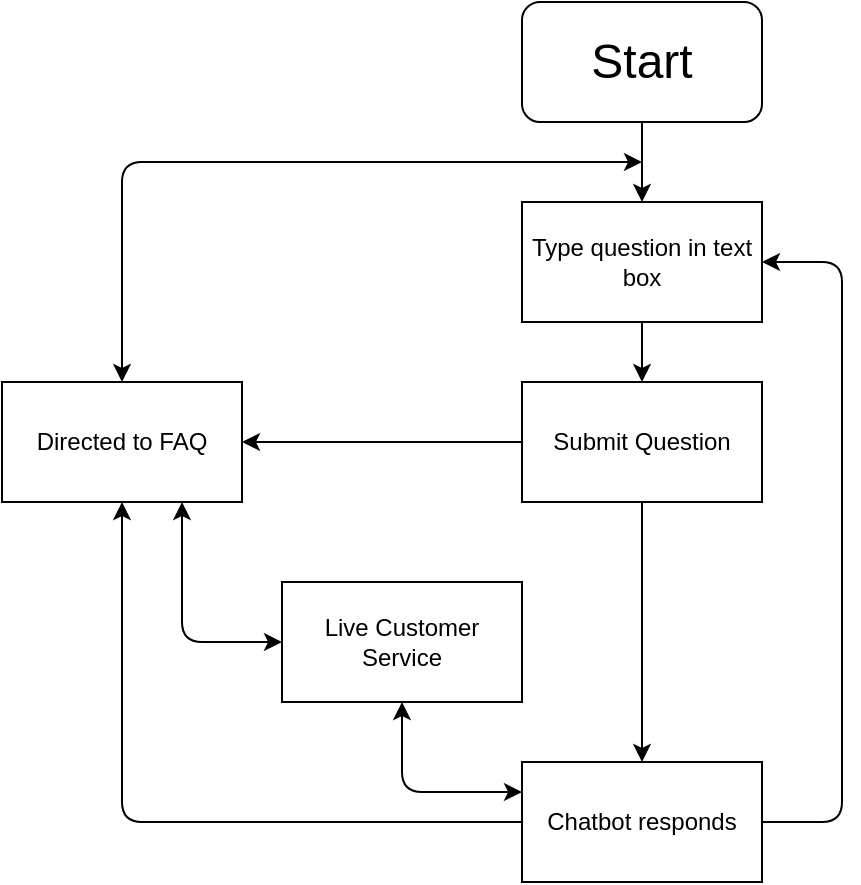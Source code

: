 <mxfile version="13.7.3" type="device"><diagram id="NevIpscS_T_MitqDPTvn" name="Page-1"><mxGraphModel dx="1084" dy="756" grid="1" gridSize="10" guides="1" tooltips="1" connect="1" arrows="1" fold="1" page="1" pageScale="1" pageWidth="850" pageHeight="1100" math="0" shadow="0"><root><mxCell id="0"/><mxCell id="1" parent="0"/><mxCell id="Lk7GOFebPn-Rug-D49HV-1" value="&lt;font style=&quot;font-size: 24px&quot;&gt;Start&lt;/font&gt;" style="rounded=1;whiteSpace=wrap;html=1;" parent="1" vertex="1"><mxGeometry x="380" y="40" width="120" height="60" as="geometry"/></mxCell><mxCell id="Lk7GOFebPn-Rug-D49HV-2" value="Type question in text box" style="rounded=0;whiteSpace=wrap;html=1;" parent="1" vertex="1"><mxGeometry x="380" y="140" width="120" height="60" as="geometry"/></mxCell><mxCell id="Lk7GOFebPn-Rug-D49HV-3" value="Directed to FAQ" style="rounded=0;whiteSpace=wrap;html=1;" parent="1" vertex="1"><mxGeometry x="120" y="230" width="120" height="60" as="geometry"/></mxCell><mxCell id="Lk7GOFebPn-Rug-D49HV-4" value="Submit Question" style="rounded=0;whiteSpace=wrap;html=1;" parent="1" vertex="1"><mxGeometry x="380" y="230" width="120" height="60" as="geometry"/></mxCell><mxCell id="Lk7GOFebPn-Rug-D49HV-5" value="Chatbot responds" style="rounded=0;whiteSpace=wrap;html=1;" parent="1" vertex="1"><mxGeometry x="380" y="420" width="120" height="60" as="geometry"/></mxCell><mxCell id="Lk7GOFebPn-Rug-D49HV-6" value="" style="endArrow=classic;html=1;exitX=0.5;exitY=1;exitDx=0;exitDy=0;entryX=0.5;entryY=0;entryDx=0;entryDy=0;" parent="1" source="Lk7GOFebPn-Rug-D49HV-1" target="Lk7GOFebPn-Rug-D49HV-2" edge="1"><mxGeometry width="50" height="50" relative="1" as="geometry"><mxPoint x="170" y="230" as="sourcePoint"/><mxPoint x="440" y="150" as="targetPoint"/></mxGeometry></mxCell><mxCell id="Lk7GOFebPn-Rug-D49HV-8" value="" style="endArrow=classic;html=1;exitX=1;exitY=0.5;exitDx=0;exitDy=0;entryX=1;entryY=0.5;entryDx=0;entryDy=0;" parent="1" source="Lk7GOFebPn-Rug-D49HV-5" target="Lk7GOFebPn-Rug-D49HV-2" edge="1"><mxGeometry width="50" height="50" relative="1" as="geometry"><mxPoint x="580" y="720" as="sourcePoint"/><mxPoint x="600" y="270" as="targetPoint"/><Array as="points"><mxPoint x="540" y="450"/><mxPoint x="540" y="170"/></Array></mxGeometry></mxCell><mxCell id="Lk7GOFebPn-Rug-D49HV-9" value="" style="endArrow=classic;html=1;exitX=0;exitY=0.5;exitDx=0;exitDy=0;entryX=0.5;entryY=1;entryDx=0;entryDy=0;" parent="1" source="Lk7GOFebPn-Rug-D49HV-5" edge="1" target="Lk7GOFebPn-Rug-D49HV-3"><mxGeometry width="50" height="50" relative="1" as="geometry"><mxPoint x="320" y="860" as="sourcePoint"/><mxPoint x="260" y="260" as="targetPoint"/><Array as="points"><mxPoint x="180" y="450"/></Array></mxGeometry></mxCell><mxCell id="Lk7GOFebPn-Rug-D49HV-12" value="" style="endArrow=classic;html=1;exitX=0.5;exitY=1;exitDx=0;exitDy=0;entryX=0.5;entryY=0;entryDx=0;entryDy=0;" parent="1" source="Lk7GOFebPn-Rug-D49HV-4" target="Lk7GOFebPn-Rug-D49HV-5" edge="1"><mxGeometry width="50" height="50" relative="1" as="geometry"><mxPoint x="425" y="590" as="sourcePoint"/><mxPoint x="475" y="540" as="targetPoint"/></mxGeometry></mxCell><mxCell id="Lk7GOFebPn-Rug-D49HV-13" value="" style="endArrow=classic;html=1;exitX=0.5;exitY=1;exitDx=0;exitDy=0;entryX=0.5;entryY=0;entryDx=0;entryDy=0;" parent="1" source="Lk7GOFebPn-Rug-D49HV-2" target="Lk7GOFebPn-Rug-D49HV-4" edge="1"><mxGeometry width="50" height="50" relative="1" as="geometry"><mxPoint x="420" y="400" as="sourcePoint"/><mxPoint x="470" y="350" as="targetPoint"/></mxGeometry></mxCell><mxCell id="Lk7GOFebPn-Rug-D49HV-16" value="" style="endArrow=classic;startArrow=classic;html=1;exitX=0.5;exitY=0;exitDx=0;exitDy=0;" parent="1" source="Lk7GOFebPn-Rug-D49HV-3" edge="1"><mxGeometry width="50" height="50" relative="1" as="geometry"><mxPoint x="170" y="180" as="sourcePoint"/><mxPoint x="440" y="120" as="targetPoint"/><Array as="points"><mxPoint x="180" y="120"/></Array></mxGeometry></mxCell><mxCell id="Anq9m_2axbeSm6ASY-7J-2" value="" style="endArrow=classic;html=1;exitX=0;exitY=0.5;exitDx=0;exitDy=0;entryX=1;entryY=0.5;entryDx=0;entryDy=0;" edge="1" parent="1" source="Lk7GOFebPn-Rug-D49HV-4" target="Lk7GOFebPn-Rug-D49HV-3"><mxGeometry width="50" height="50" relative="1" as="geometry"><mxPoint x="320" y="280" as="sourcePoint"/><mxPoint x="370" y="230" as="targetPoint"/><Array as="points"/></mxGeometry></mxCell><mxCell id="Anq9m_2axbeSm6ASY-7J-3" value="Live Customer Service" style="rounded=0;whiteSpace=wrap;html=1;" vertex="1" parent="1"><mxGeometry x="260" y="330" width="120" height="60" as="geometry"/></mxCell><mxCell id="Anq9m_2axbeSm6ASY-7J-14" value="" style="endArrow=classic;startArrow=classic;html=1;exitX=0;exitY=0.25;exitDx=0;exitDy=0;entryX=0.5;entryY=1;entryDx=0;entryDy=0;" edge="1" parent="1" source="Lk7GOFebPn-Rug-D49HV-5" target="Anq9m_2axbeSm6ASY-7J-3"><mxGeometry width="50" height="50" relative="1" as="geometry"><mxPoint x="330" y="480" as="sourcePoint"/><mxPoint x="340" y="400" as="targetPoint"/><Array as="points"><mxPoint x="320" y="435"/></Array></mxGeometry></mxCell><mxCell id="Anq9m_2axbeSm6ASY-7J-15" value="" style="endArrow=classic;startArrow=classic;html=1;exitX=0.75;exitY=1;exitDx=0;exitDy=0;entryX=0;entryY=0.5;entryDx=0;entryDy=0;" edge="1" parent="1" source="Lk7GOFebPn-Rug-D49HV-3" target="Anq9m_2axbeSm6ASY-7J-3"><mxGeometry width="50" height="50" relative="1" as="geometry"><mxPoint x="220" y="370" as="sourcePoint"/><mxPoint x="270" y="320" as="targetPoint"/><Array as="points"><mxPoint x="210" y="360"/></Array></mxGeometry></mxCell></root></mxGraphModel></diagram></mxfile>